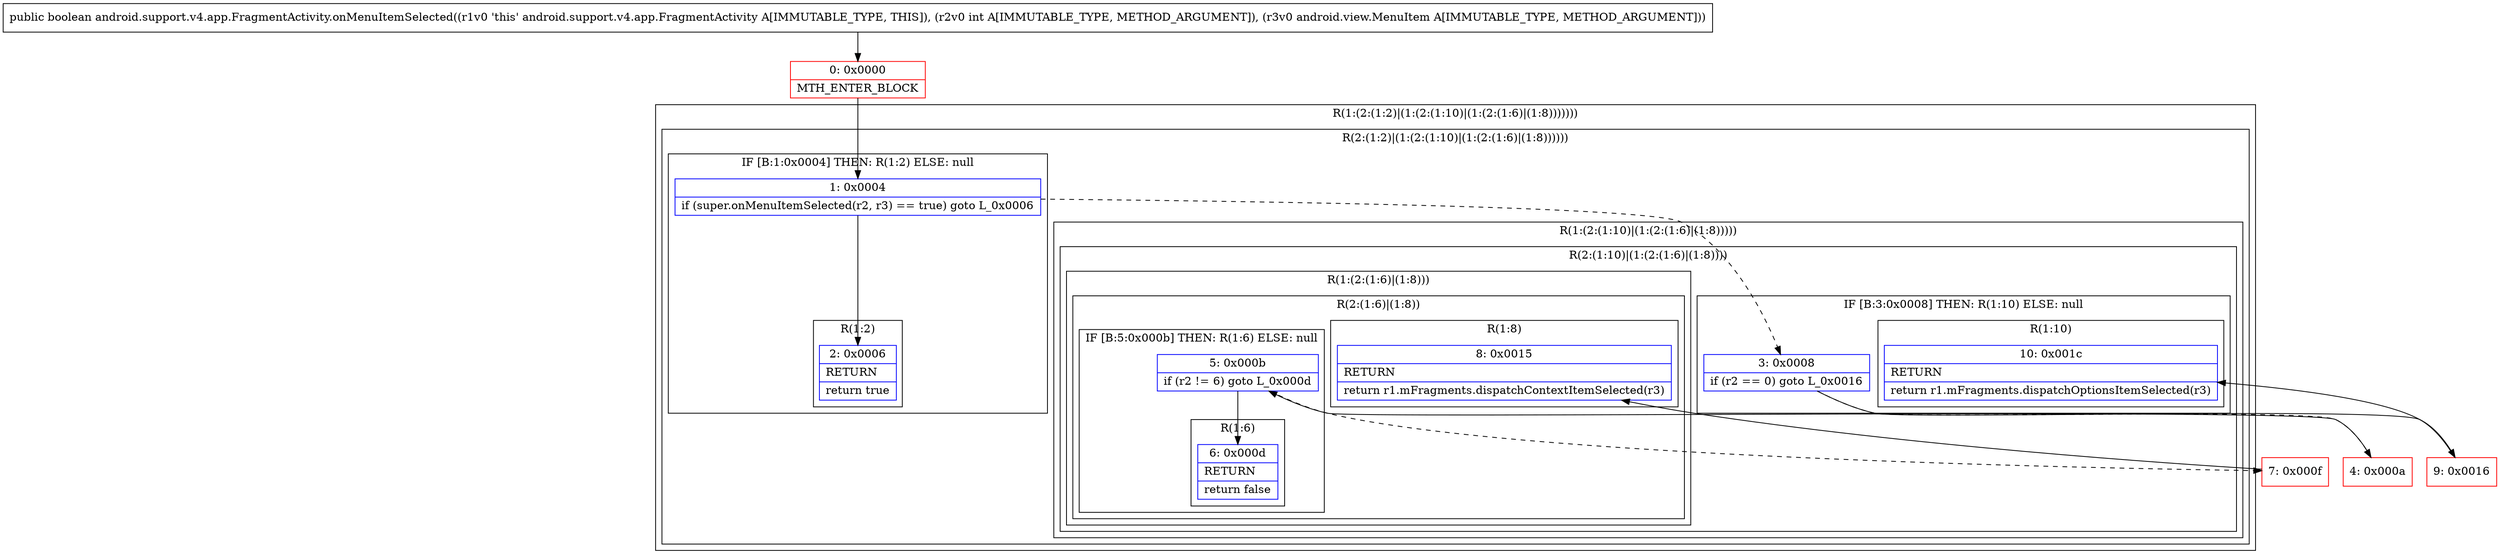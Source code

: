 digraph "CFG forandroid.support.v4.app.FragmentActivity.onMenuItemSelected(ILandroid\/view\/MenuItem;)Z" {
subgraph cluster_Region_489205804 {
label = "R(1:(2:(1:2)|(1:(2:(1:10)|(1:(2:(1:6)|(1:8)))))))";
node [shape=record,color=blue];
subgraph cluster_Region_636559131 {
label = "R(2:(1:2)|(1:(2:(1:10)|(1:(2:(1:6)|(1:8))))))";
node [shape=record,color=blue];
subgraph cluster_IfRegion_401450029 {
label = "IF [B:1:0x0004] THEN: R(1:2) ELSE: null";
node [shape=record,color=blue];
Node_1 [shape=record,label="{1\:\ 0x0004|if (super.onMenuItemSelected(r2, r3) == true) goto L_0x0006\l}"];
subgraph cluster_Region_1353266057 {
label = "R(1:2)";
node [shape=record,color=blue];
Node_2 [shape=record,label="{2\:\ 0x0006|RETURN\l|return true\l}"];
}
}
subgraph cluster_Region_140001376 {
label = "R(1:(2:(1:10)|(1:(2:(1:6)|(1:8)))))";
node [shape=record,color=blue];
subgraph cluster_Region_628920247 {
label = "R(2:(1:10)|(1:(2:(1:6)|(1:8))))";
node [shape=record,color=blue];
subgraph cluster_IfRegion_1607109625 {
label = "IF [B:3:0x0008] THEN: R(1:10) ELSE: null";
node [shape=record,color=blue];
Node_3 [shape=record,label="{3\:\ 0x0008|if (r2 == 0) goto L_0x0016\l}"];
subgraph cluster_Region_1189531378 {
label = "R(1:10)";
node [shape=record,color=blue];
Node_10 [shape=record,label="{10\:\ 0x001c|RETURN\l|return r1.mFragments.dispatchOptionsItemSelected(r3)\l}"];
}
}
subgraph cluster_Region_209181966 {
label = "R(1:(2:(1:6)|(1:8)))";
node [shape=record,color=blue];
subgraph cluster_Region_1303902720 {
label = "R(2:(1:6)|(1:8))";
node [shape=record,color=blue];
subgraph cluster_IfRegion_1177101580 {
label = "IF [B:5:0x000b] THEN: R(1:6) ELSE: null";
node [shape=record,color=blue];
Node_5 [shape=record,label="{5\:\ 0x000b|if (r2 != 6) goto L_0x000d\l}"];
subgraph cluster_Region_919134821 {
label = "R(1:6)";
node [shape=record,color=blue];
Node_6 [shape=record,label="{6\:\ 0x000d|RETURN\l|return false\l}"];
}
}
subgraph cluster_Region_73782815 {
label = "R(1:8)";
node [shape=record,color=blue];
Node_8 [shape=record,label="{8\:\ 0x0015|RETURN\l|return r1.mFragments.dispatchContextItemSelected(r3)\l}"];
}
}
}
}
}
}
}
Node_0 [shape=record,color=red,label="{0\:\ 0x0000|MTH_ENTER_BLOCK\l}"];
Node_4 [shape=record,color=red,label="{4\:\ 0x000a}"];
Node_7 [shape=record,color=red,label="{7\:\ 0x000f}"];
Node_9 [shape=record,color=red,label="{9\:\ 0x0016}"];
MethodNode[shape=record,label="{public boolean android.support.v4.app.FragmentActivity.onMenuItemSelected((r1v0 'this' android.support.v4.app.FragmentActivity A[IMMUTABLE_TYPE, THIS]), (r2v0 int A[IMMUTABLE_TYPE, METHOD_ARGUMENT]), (r3v0 android.view.MenuItem A[IMMUTABLE_TYPE, METHOD_ARGUMENT])) }"];
MethodNode -> Node_0;
Node_1 -> Node_2;
Node_1 -> Node_3[style=dashed];
Node_3 -> Node_4[style=dashed];
Node_3 -> Node_9;
Node_5 -> Node_6;
Node_5 -> Node_7[style=dashed];
Node_0 -> Node_1;
Node_4 -> Node_5;
Node_7 -> Node_8;
Node_9 -> Node_10;
}

